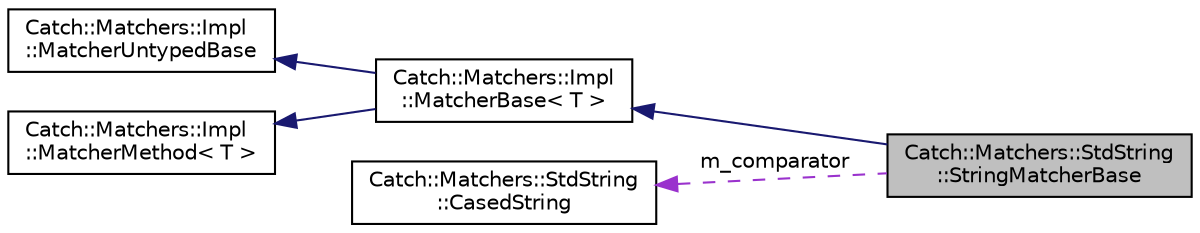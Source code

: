digraph "Catch::Matchers::StdString::StringMatcherBase"
{
 // LATEX_PDF_SIZE
  bgcolor="transparent";
  edge [fontname="Helvetica",fontsize="10",labelfontname="Helvetica",labelfontsize="10"];
  node [fontname="Helvetica",fontsize="10",shape=record];
  rankdir="LR";
  Node1 [label="Catch::Matchers::StdString\l::StringMatcherBase",height=0.2,width=0.4,color="black", fillcolor="grey75", style="filled", fontcolor="black",tooltip=" "];
  Node2 -> Node1 [dir="back",color="midnightblue",fontsize="10",style="solid",fontname="Helvetica"];
  Node2 [label="Catch::Matchers::Impl\l::MatcherBase\< T \>",height=0.2,width=0.4,color="black",URL="$structCatch_1_1Matchers_1_1Impl_1_1MatcherBase.html",tooltip=" "];
  Node3 -> Node2 [dir="back",color="midnightblue",fontsize="10",style="solid",fontname="Helvetica"];
  Node3 [label="Catch::Matchers::Impl\l::MatcherUntypedBase",height=0.2,width=0.4,color="black",URL="$classCatch_1_1Matchers_1_1Impl_1_1MatcherUntypedBase.html",tooltip=" "];
  Node4 -> Node2 [dir="back",color="midnightblue",fontsize="10",style="solid",fontname="Helvetica"];
  Node4 [label="Catch::Matchers::Impl\l::MatcherMethod\< T \>",height=0.2,width=0.4,color="black",URL="$structCatch_1_1Matchers_1_1Impl_1_1MatcherMethod.html",tooltip=" "];
  Node5 -> Node1 [dir="back",color="darkorchid3",fontsize="10",style="dashed",label=" m_comparator" ,fontname="Helvetica"];
  Node5 [label="Catch::Matchers::StdString\l::CasedString",height=0.2,width=0.4,color="black",URL="$structCatch_1_1Matchers_1_1StdString_1_1CasedString.html",tooltip=" "];
}
